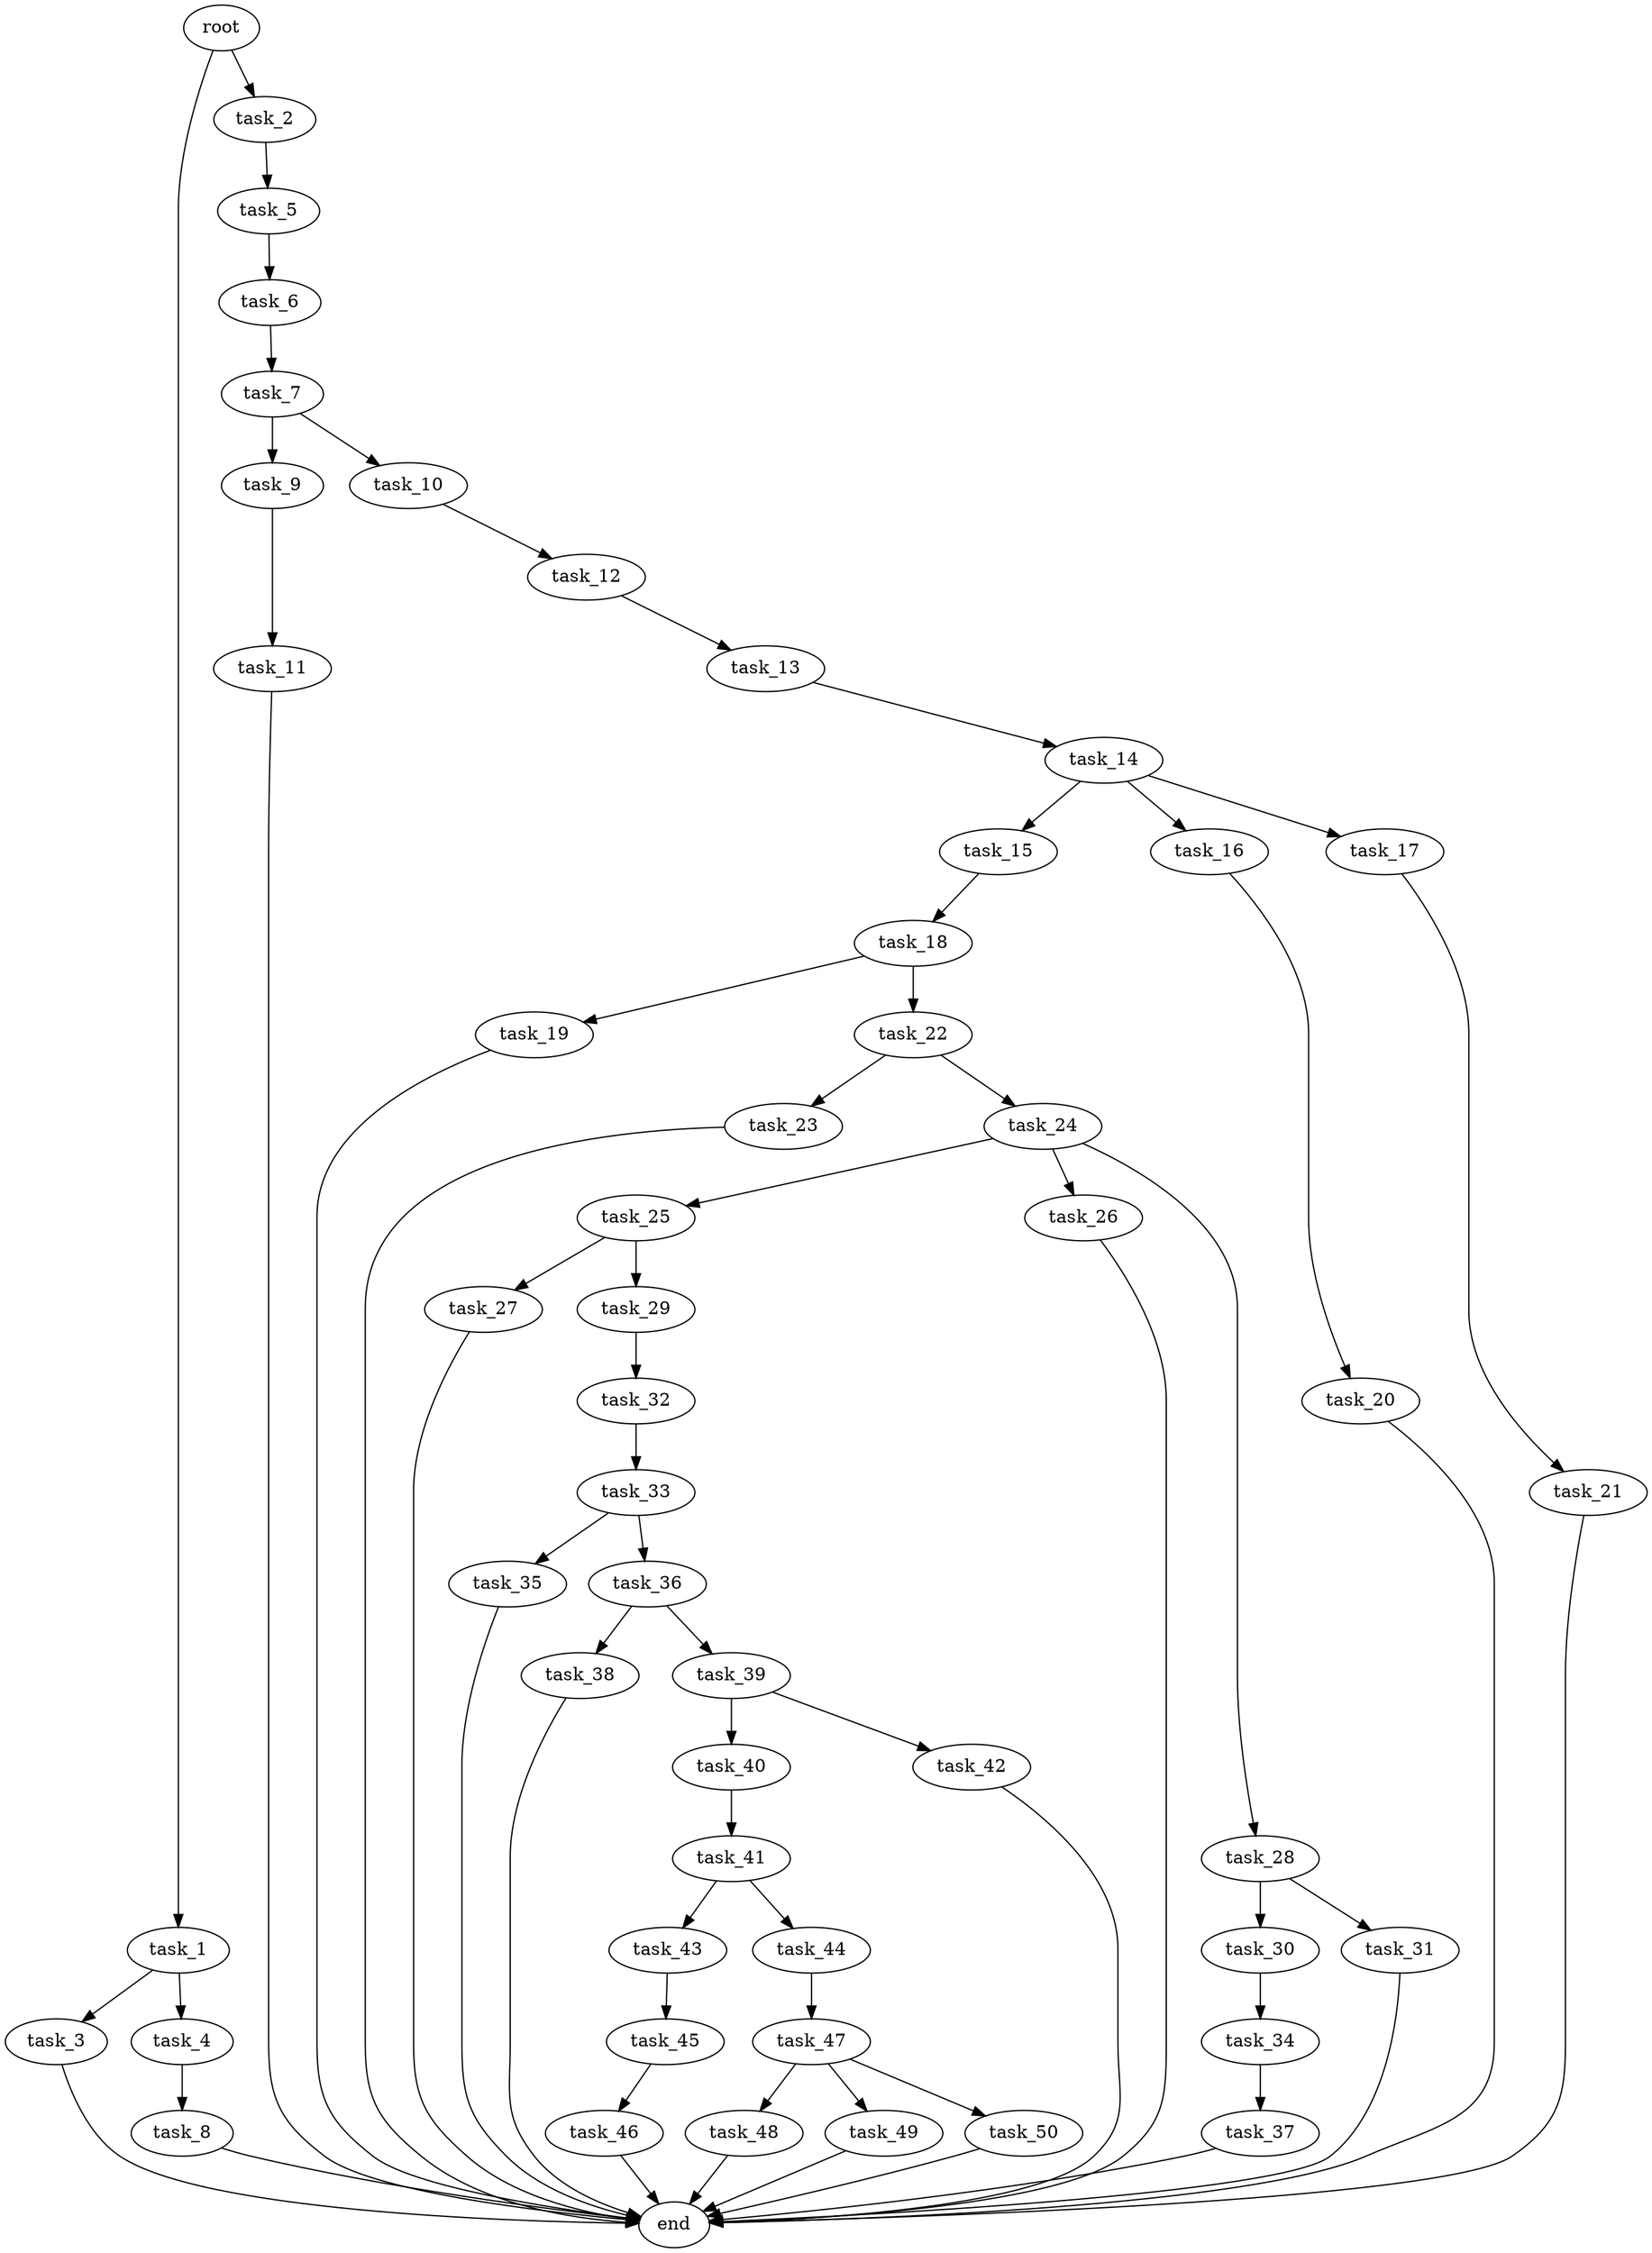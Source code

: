 digraph G {
  root [size="0.000000e+00"];
  task_1 [size="2.690674e+10"];
  task_2 [size="3.652473e+10"];
  task_3 [size="7.942976e+10"];
  task_4 [size="7.944764e+10"];
  task_5 [size="6.713247e+10"];
  task_6 [size="8.379661e+10"];
  task_7 [size="3.207089e+10"];
  task_8 [size="1.803853e+10"];
  task_9 [size="4.588319e+10"];
  task_10 [size="5.291334e+10"];
  task_11 [size="8.101888e+09"];
  task_12 [size="1.102182e+10"];
  task_13 [size="7.811026e+10"];
  task_14 [size="7.534995e+10"];
  task_15 [size="6.222536e+10"];
  task_16 [size="7.985677e+10"];
  task_17 [size="3.040018e+10"];
  task_18 [size="2.596158e+10"];
  task_19 [size="3.634323e+10"];
  task_20 [size="6.055474e+10"];
  task_21 [size="1.418539e+10"];
  task_22 [size="3.954883e+10"];
  task_23 [size="3.384977e+10"];
  task_24 [size="8.227203e+10"];
  task_25 [size="6.000798e+10"];
  task_26 [size="4.535742e+10"];
  task_27 [size="4.985664e+10"];
  task_28 [size="2.364037e+10"];
  task_29 [size="4.462026e+10"];
  task_30 [size="6.843869e+10"];
  task_31 [size="1.164174e+10"];
  task_32 [size="7.552732e+10"];
  task_33 [size="5.010757e+10"];
  task_34 [size="4.153322e+10"];
  task_35 [size="1.414523e+10"];
  task_36 [size="4.257145e+10"];
  task_37 [size="5.846958e+10"];
  task_38 [size="4.008519e+10"];
  task_39 [size="1.345586e+10"];
  task_40 [size="4.017848e+10"];
  task_41 [size="8.291982e+10"];
  task_42 [size="9.236742e+10"];
  task_43 [size="4.406753e+10"];
  task_44 [size="2.188368e+10"];
  task_45 [size="2.535688e+09"];
  task_46 [size="3.635201e+10"];
  task_47 [size="2.075525e+10"];
  task_48 [size="9.853574e+09"];
  task_49 [size="5.445162e+10"];
  task_50 [size="8.520873e+10"];
  end [size="0.000000e+00"];

  root -> task_1 [size="1.000000e-12"];
  root -> task_2 [size="1.000000e-12"];
  task_1 -> task_3 [size="7.942976e+08"];
  task_1 -> task_4 [size="7.944764e+08"];
  task_2 -> task_5 [size="6.713247e+08"];
  task_3 -> end [size="1.000000e-12"];
  task_4 -> task_8 [size="1.803853e+08"];
  task_5 -> task_6 [size="8.379661e+08"];
  task_6 -> task_7 [size="3.207089e+08"];
  task_7 -> task_9 [size="4.588319e+08"];
  task_7 -> task_10 [size="5.291334e+08"];
  task_8 -> end [size="1.000000e-12"];
  task_9 -> task_11 [size="8.101888e+07"];
  task_10 -> task_12 [size="1.102182e+08"];
  task_11 -> end [size="1.000000e-12"];
  task_12 -> task_13 [size="7.811026e+08"];
  task_13 -> task_14 [size="7.534995e+08"];
  task_14 -> task_15 [size="6.222536e+08"];
  task_14 -> task_16 [size="7.985677e+08"];
  task_14 -> task_17 [size="3.040018e+08"];
  task_15 -> task_18 [size="2.596158e+08"];
  task_16 -> task_20 [size="6.055474e+08"];
  task_17 -> task_21 [size="1.418539e+08"];
  task_18 -> task_19 [size="3.634323e+08"];
  task_18 -> task_22 [size="3.954883e+08"];
  task_19 -> end [size="1.000000e-12"];
  task_20 -> end [size="1.000000e-12"];
  task_21 -> end [size="1.000000e-12"];
  task_22 -> task_23 [size="3.384977e+08"];
  task_22 -> task_24 [size="8.227203e+08"];
  task_23 -> end [size="1.000000e-12"];
  task_24 -> task_25 [size="6.000798e+08"];
  task_24 -> task_26 [size="4.535742e+08"];
  task_24 -> task_28 [size="2.364037e+08"];
  task_25 -> task_27 [size="4.985664e+08"];
  task_25 -> task_29 [size="4.462026e+08"];
  task_26 -> end [size="1.000000e-12"];
  task_27 -> end [size="1.000000e-12"];
  task_28 -> task_30 [size="6.843869e+08"];
  task_28 -> task_31 [size="1.164174e+08"];
  task_29 -> task_32 [size="7.552732e+08"];
  task_30 -> task_34 [size="4.153322e+08"];
  task_31 -> end [size="1.000000e-12"];
  task_32 -> task_33 [size="5.010757e+08"];
  task_33 -> task_35 [size="1.414523e+08"];
  task_33 -> task_36 [size="4.257145e+08"];
  task_34 -> task_37 [size="5.846958e+08"];
  task_35 -> end [size="1.000000e-12"];
  task_36 -> task_38 [size="4.008519e+08"];
  task_36 -> task_39 [size="1.345586e+08"];
  task_37 -> end [size="1.000000e-12"];
  task_38 -> end [size="1.000000e-12"];
  task_39 -> task_40 [size="4.017848e+08"];
  task_39 -> task_42 [size="9.236742e+08"];
  task_40 -> task_41 [size="8.291982e+08"];
  task_41 -> task_43 [size="4.406753e+08"];
  task_41 -> task_44 [size="2.188368e+08"];
  task_42 -> end [size="1.000000e-12"];
  task_43 -> task_45 [size="2.535688e+07"];
  task_44 -> task_47 [size="2.075525e+08"];
  task_45 -> task_46 [size="3.635201e+08"];
  task_46 -> end [size="1.000000e-12"];
  task_47 -> task_48 [size="9.853574e+07"];
  task_47 -> task_49 [size="5.445162e+08"];
  task_47 -> task_50 [size="8.520873e+08"];
  task_48 -> end [size="1.000000e-12"];
  task_49 -> end [size="1.000000e-12"];
  task_50 -> end [size="1.000000e-12"];
}

